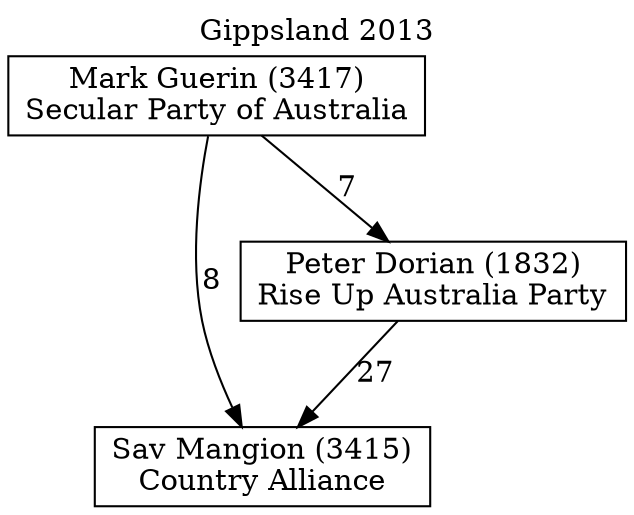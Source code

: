 // House preference flow
digraph "Sav Mangion (3415)_Gippsland_2013" {
	graph [label="Gippsland 2013" labelloc=t mclimit=10]
	node [shape=box]
	"Sav Mangion (3415)" [label="Sav Mangion (3415)
Country Alliance"]
	"Peter Dorian (1832)" [label="Peter Dorian (1832)
Rise Up Australia Party"]
	"Mark Guerin (3417)" [label="Mark Guerin (3417)
Secular Party of Australia"]
	"Peter Dorian (1832)" -> "Sav Mangion (3415)" [label=27]
	"Mark Guerin (3417)" -> "Peter Dorian (1832)" [label=7]
	"Mark Guerin (3417)" -> "Sav Mangion (3415)" [label=8]
}
